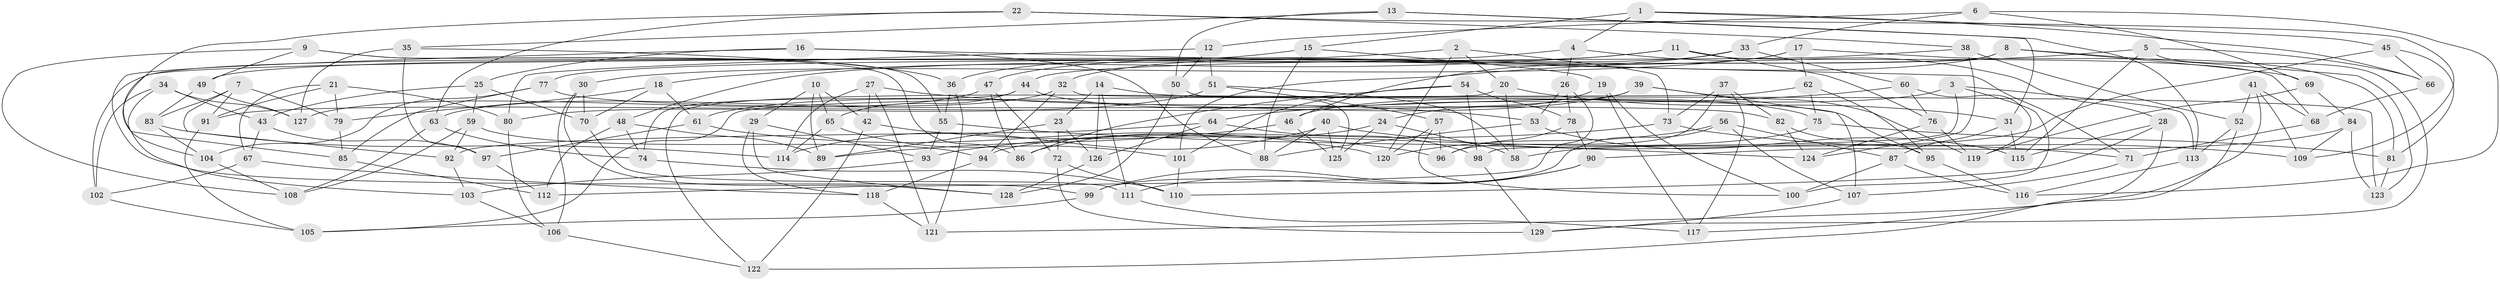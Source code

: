 // coarse degree distribution, {4: 0.16923076923076924, 6: 0.47692307692307695, 5: 0.26153846153846155, 7: 0.03076923076923077, 9: 0.015384615384615385, 8: 0.046153846153846156}
// Generated by graph-tools (version 1.1) at 2025/38/03/04/25 23:38:12]
// undirected, 129 vertices, 258 edges
graph export_dot {
  node [color=gray90,style=filled];
  1;
  2;
  3;
  4;
  5;
  6;
  7;
  8;
  9;
  10;
  11;
  12;
  13;
  14;
  15;
  16;
  17;
  18;
  19;
  20;
  21;
  22;
  23;
  24;
  25;
  26;
  27;
  28;
  29;
  30;
  31;
  32;
  33;
  34;
  35;
  36;
  37;
  38;
  39;
  40;
  41;
  42;
  43;
  44;
  45;
  46;
  47;
  48;
  49;
  50;
  51;
  52;
  53;
  54;
  55;
  56;
  57;
  58;
  59;
  60;
  61;
  62;
  63;
  64;
  65;
  66;
  67;
  68;
  69;
  70;
  71;
  72;
  73;
  74;
  75;
  76;
  77;
  78;
  79;
  80;
  81;
  82;
  83;
  84;
  85;
  86;
  87;
  88;
  89;
  90;
  91;
  92;
  93;
  94;
  95;
  96;
  97;
  98;
  99;
  100;
  101;
  102;
  103;
  104;
  105;
  106;
  107;
  108;
  109;
  110;
  111;
  112;
  113;
  114;
  115;
  116;
  117;
  118;
  119;
  120;
  121;
  122;
  123;
  124;
  125;
  126;
  127;
  128;
  129;
  1 -- 15;
  1 -- 66;
  1 -- 4;
  1 -- 45;
  2 -- 104;
  2 -- 120;
  2 -- 20;
  2 -- 73;
  3 -- 46;
  3 -- 98;
  3 -- 100;
  3 -- 113;
  4 -- 26;
  4 -- 77;
  4 -- 28;
  5 -- 115;
  5 -- 129;
  5 -- 101;
  5 -- 66;
  6 -- 116;
  6 -- 12;
  6 -- 33;
  6 -- 69;
  7 -- 79;
  7 -- 83;
  7 -- 91;
  7 -- 92;
  8 -- 69;
  8 -- 32;
  8 -- 102;
  8 -- 123;
  9 -- 108;
  9 -- 49;
  9 -- 55;
  9 -- 86;
  10 -- 29;
  10 -- 89;
  10 -- 65;
  10 -- 42;
  11 -- 76;
  11 -- 48;
  11 -- 68;
  11 -- 18;
  12 -- 80;
  12 -- 51;
  12 -- 50;
  13 -- 113;
  13 -- 35;
  13 -- 50;
  13 -- 31;
  14 -- 111;
  14 -- 95;
  14 -- 126;
  14 -- 23;
  15 -- 88;
  15 -- 49;
  15 -- 19;
  16 -- 88;
  16 -- 71;
  16 -- 25;
  16 -- 99;
  17 -- 47;
  17 -- 62;
  17 -- 30;
  17 -- 81;
  18 -- 61;
  18 -- 79;
  18 -- 70;
  19 -- 24;
  19 -- 100;
  19 -- 117;
  20 -- 122;
  20 -- 31;
  20 -- 58;
  21 -- 91;
  21 -- 80;
  21 -- 79;
  21 -- 67;
  22 -- 85;
  22 -- 38;
  22 -- 109;
  22 -- 63;
  23 -- 126;
  23 -- 72;
  23 -- 89;
  24 -- 125;
  24 -- 86;
  24 -- 58;
  25 -- 43;
  25 -- 59;
  25 -- 70;
  26 -- 78;
  26 -- 112;
  26 -- 53;
  27 -- 121;
  27 -- 114;
  27 -- 42;
  27 -- 53;
  28 -- 122;
  28 -- 115;
  28 -- 110;
  29 -- 118;
  29 -- 93;
  29 -- 128;
  30 -- 106;
  30 -- 70;
  30 -- 128;
  31 -- 87;
  31 -- 115;
  32 -- 123;
  32 -- 63;
  32 -- 94;
  33 -- 60;
  33 -- 36;
  33 -- 46;
  34 -- 102;
  34 -- 43;
  34 -- 127;
  34 -- 103;
  35 -- 127;
  35 -- 97;
  35 -- 36;
  36 -- 121;
  36 -- 55;
  37 -- 117;
  37 -- 96;
  37 -- 73;
  37 -- 82;
  38 -- 124;
  38 -- 52;
  38 -- 44;
  39 -- 119;
  39 -- 107;
  39 -- 91;
  39 -- 61;
  40 -- 88;
  40 -- 114;
  40 -- 125;
  40 -- 71;
  41 -- 52;
  41 -- 68;
  41 -- 109;
  41 -- 121;
  42 -- 96;
  42 -- 122;
  43 -- 97;
  43 -- 67;
  44 -- 75;
  44 -- 65;
  44 -- 74;
  45 -- 66;
  45 -- 81;
  45 -- 58;
  46 -- 89;
  46 -- 125;
  47 -- 72;
  47 -- 86;
  47 -- 127;
  48 -- 89;
  48 -- 112;
  48 -- 74;
  49 -- 83;
  49 -- 127;
  50 -- 125;
  50 -- 128;
  51 -- 58;
  51 -- 57;
  51 -- 80;
  52 -- 113;
  52 -- 117;
  53 -- 115;
  53 -- 88;
  54 -- 98;
  54 -- 78;
  54 -- 86;
  54 -- 101;
  55 -- 93;
  55 -- 124;
  56 -- 99;
  56 -- 107;
  56 -- 120;
  56 -- 87;
  57 -- 100;
  57 -- 120;
  57 -- 96;
  59 -- 94;
  59 -- 108;
  59 -- 92;
  60 -- 119;
  60 -- 64;
  60 -- 76;
  61 -- 120;
  61 -- 97;
  62 -- 75;
  62 -- 95;
  62 -- 105;
  63 -- 108;
  63 -- 74;
  64 -- 92;
  64 -- 126;
  64 -- 98;
  65 -- 101;
  65 -- 114;
  66 -- 68;
  67 -- 102;
  67 -- 118;
  68 -- 71;
  69 -- 119;
  69 -- 84;
  70 -- 111;
  71 -- 107;
  72 -- 110;
  72 -- 129;
  73 -- 93;
  73 -- 109;
  74 -- 110;
  75 -- 94;
  75 -- 81;
  76 -- 119;
  76 -- 124;
  77 -- 85;
  77 -- 82;
  77 -- 104;
  78 -- 96;
  78 -- 90;
  79 -- 85;
  80 -- 106;
  81 -- 123;
  82 -- 95;
  82 -- 124;
  83 -- 104;
  83 -- 114;
  84 -- 109;
  84 -- 90;
  84 -- 123;
  85 -- 112;
  87 -- 116;
  87 -- 100;
  90 -- 99;
  90 -- 111;
  91 -- 105;
  92 -- 103;
  93 -- 103;
  94 -- 118;
  95 -- 116;
  97 -- 112;
  98 -- 129;
  99 -- 105;
  101 -- 110;
  102 -- 105;
  103 -- 106;
  104 -- 108;
  106 -- 122;
  107 -- 129;
  111 -- 117;
  113 -- 116;
  118 -- 121;
  126 -- 128;
}
